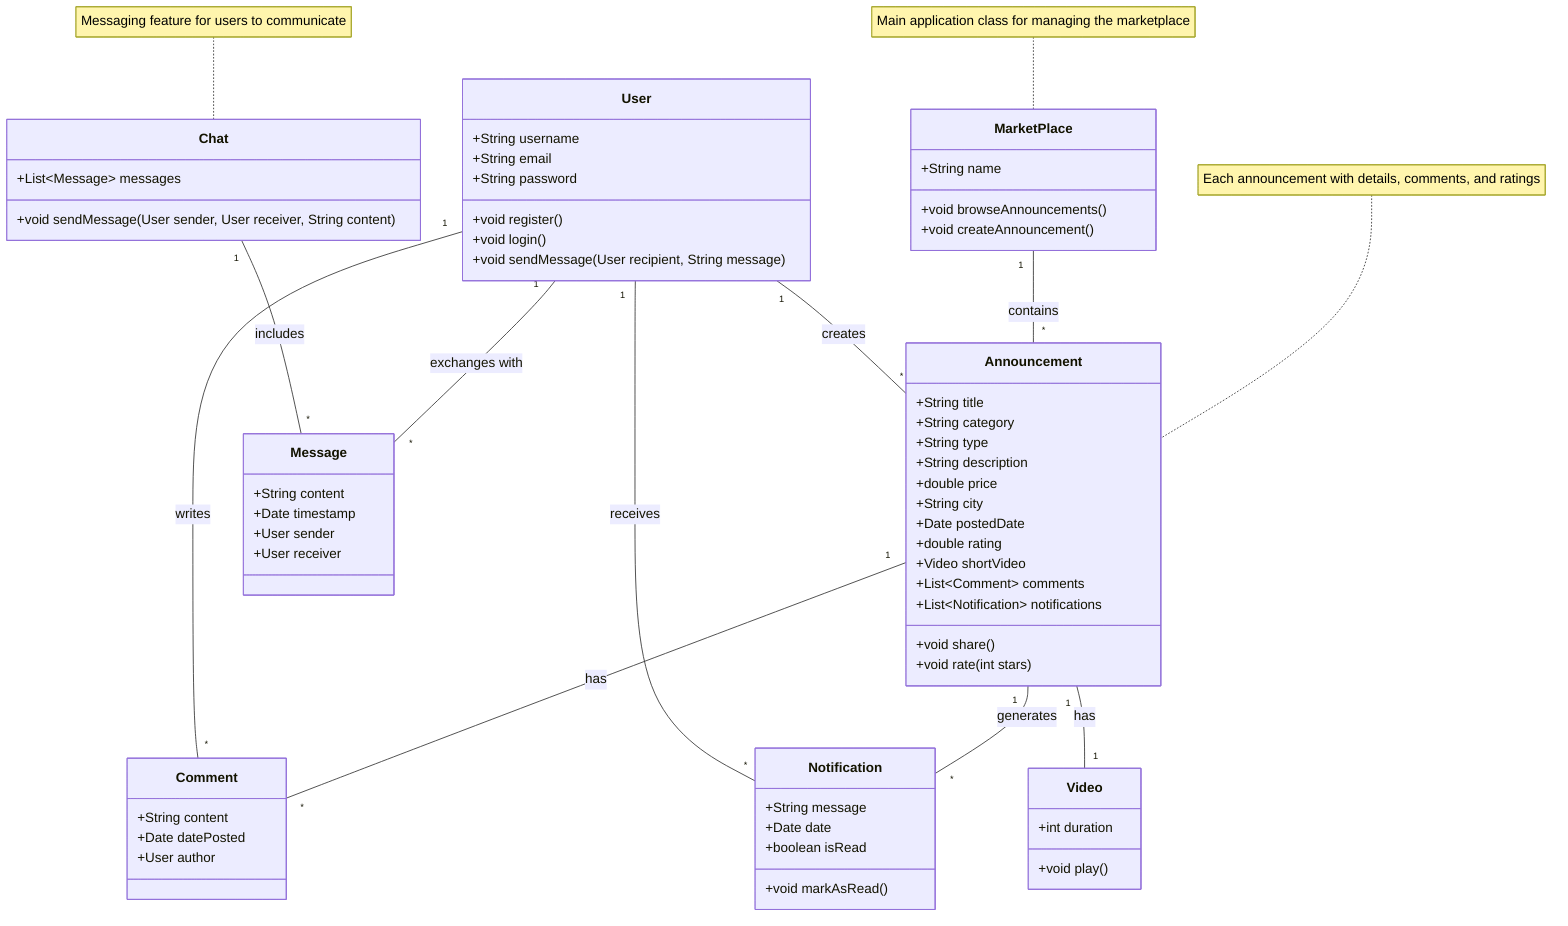 classDiagram
    class MarketPlace {
        +String name
        +void browseAnnouncements()
        +void createAnnouncement()
    }

    class Announcement {
        +String title
        +String category
        +String type
        +String description
        +double price
        +String city
        +Date postedDate
        +double rating
        +Video shortVideo
        +List~Comment~ comments
        +List~Notification~ notifications
        +void share()
        +void rate(int stars)
    }

    class User {
        +String username
        +String email
        +String password
        +void register()
        +void login()
        +void sendMessage(User recipient, String message)
    }

    class Video {
        +int duration
        +void play()
    }

    class Comment {
        +String content
        +Date datePosted
        +User author
    }

    class Notification {
        +String message
        +Date date
        +boolean isRead
        +void markAsRead()
    }

    class Chat {
        +List~Message~ messages
        +void sendMessage(User sender, User receiver, String content)
    }

    class Message {
        +String content
        +Date timestamp
        +User sender
        +User receiver
    }

    MarketPlace "1" -- "*" Announcement : contains
    Announcement "1" -- "*" Comment : has
    Announcement "1" -- "*" Notification : generates
    User "1" -- "*" Announcement : creates
    User "1" -- "*" Comment : writes
    User "1" -- "*" Notification : receives
    User "1" -- "*" Message : exchanges with
    Chat "1" -- "*" Message : includes
    Announcement "1" -- "1" Video : has

    note for MarketPlace "Main application class for managing the marketplace"
    note for Announcement "Each announcement with details, comments, and ratings"
    note for Chat "Messaging feature for users to communicate"